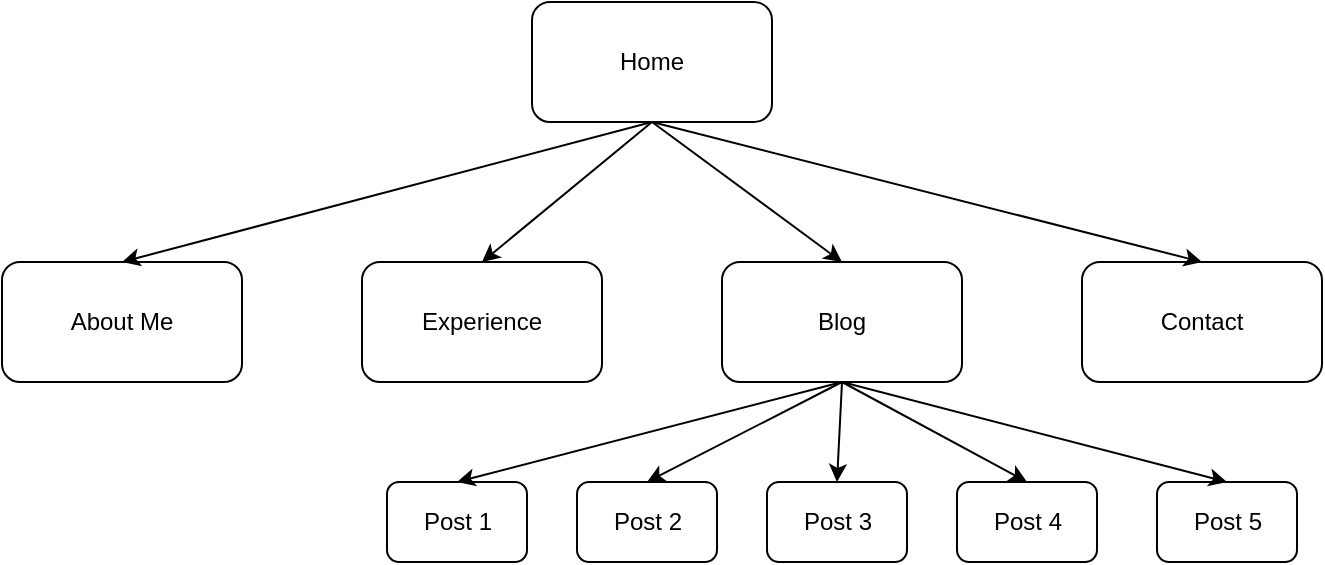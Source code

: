 <mxfile version="13.8.7" type="device"><diagram id="wqOgdMWV3ZjpxIE5xdR0" name="Page-1"><mxGraphModel dx="1006" dy="685" grid="1" gridSize="10" guides="1" tooltips="1" connect="1" arrows="1" fold="1" page="1" pageScale="1" pageWidth="850" pageHeight="1100" math="0" shadow="0"><root><mxCell id="0"/><mxCell id="1" parent="0"/><mxCell id="plrWQrmISHe7LhI5ktdU-1" value="Home" style="rounded=1;whiteSpace=wrap;html=1;" parent="1" vertex="1"><mxGeometry x="365" y="90" width="120" height="60" as="geometry"/></mxCell><mxCell id="plrWQrmISHe7LhI5ktdU-2" value="About Me" style="rounded=1;whiteSpace=wrap;html=1;" parent="1" vertex="1"><mxGeometry x="100" y="220" width="120" height="60" as="geometry"/></mxCell><mxCell id="plrWQrmISHe7LhI5ktdU-3" value="Experience" style="rounded=1;whiteSpace=wrap;html=1;" parent="1" vertex="1"><mxGeometry x="280" y="220" width="120" height="60" as="geometry"/></mxCell><mxCell id="plrWQrmISHe7LhI5ktdU-4" value="Blog" style="rounded=1;whiteSpace=wrap;html=1;" parent="1" vertex="1"><mxGeometry x="460" y="220" width="120" height="60" as="geometry"/></mxCell><mxCell id="plrWQrmISHe7LhI5ktdU-5" value="Contact" style="rounded=1;whiteSpace=wrap;html=1;" parent="1" vertex="1"><mxGeometry x="640" y="220" width="120" height="60" as="geometry"/></mxCell><mxCell id="plrWQrmISHe7LhI5ktdU-6" value="" style="endArrow=classic;html=1;entryX=0.5;entryY=0;entryDx=0;entryDy=0;exitX=0.5;exitY=1;exitDx=0;exitDy=0;" parent="1" source="plrWQrmISHe7LhI5ktdU-1" target="plrWQrmISHe7LhI5ktdU-2" edge="1"><mxGeometry width="50" height="50" relative="1" as="geometry"><mxPoint x="180" y="170" as="sourcePoint"/><mxPoint x="230" y="120" as="targetPoint"/></mxGeometry></mxCell><mxCell id="plrWQrmISHe7LhI5ktdU-7" value="" style="endArrow=classic;html=1;exitX=0.5;exitY=1;exitDx=0;exitDy=0;entryX=0.5;entryY=0;entryDx=0;entryDy=0;" parent="1" source="plrWQrmISHe7LhI5ktdU-1" target="plrWQrmISHe7LhI5ktdU-3" edge="1"><mxGeometry width="50" height="50" relative="1" as="geometry"><mxPoint x="330" y="190" as="sourcePoint"/><mxPoint x="400" y="170" as="targetPoint"/></mxGeometry></mxCell><mxCell id="plrWQrmISHe7LhI5ktdU-8" value="" style="endArrow=classic;html=1;exitX=0.5;exitY=1;exitDx=0;exitDy=0;entryX=0.5;entryY=0;entryDx=0;entryDy=0;" parent="1" source="plrWQrmISHe7LhI5ktdU-1" target="plrWQrmISHe7LhI5ktdU-4" edge="1"><mxGeometry width="50" height="50" relative="1" as="geometry"><mxPoint x="520" y="190" as="sourcePoint"/><mxPoint x="570" y="140" as="targetPoint"/></mxGeometry></mxCell><mxCell id="plrWQrmISHe7LhI5ktdU-9" value="" style="endArrow=classic;html=1;exitX=0.5;exitY=1;exitDx=0;exitDy=0;entryX=0.5;entryY=0;entryDx=0;entryDy=0;" parent="1" source="plrWQrmISHe7LhI5ktdU-1" target="plrWQrmISHe7LhI5ktdU-5" edge="1"><mxGeometry width="50" height="50" relative="1" as="geometry"><mxPoint x="560" y="130" as="sourcePoint"/><mxPoint x="610" y="80" as="targetPoint"/></mxGeometry></mxCell><mxCell id="a_x1pNmf42yYF0YptIO--1" value="Post 1" style="rounded=1;whiteSpace=wrap;html=1;" vertex="1" parent="1"><mxGeometry x="292.5" y="330" width="70" height="40" as="geometry"/></mxCell><mxCell id="a_x1pNmf42yYF0YptIO--3" value="Post 3" style="rounded=1;whiteSpace=wrap;html=1;" vertex="1" parent="1"><mxGeometry x="482.5" y="330" width="70" height="40" as="geometry"/></mxCell><mxCell id="a_x1pNmf42yYF0YptIO--5" value="Post 4" style="rounded=1;whiteSpace=wrap;html=1;" vertex="1" parent="1"><mxGeometry x="577.5" y="330" width="70" height="40" as="geometry"/></mxCell><mxCell id="a_x1pNmf42yYF0YptIO--6" value="Post 5" style="rounded=1;whiteSpace=wrap;html=1;" vertex="1" parent="1"><mxGeometry x="677.5" y="330" width="70" height="40" as="geometry"/></mxCell><mxCell id="a_x1pNmf42yYF0YptIO--7" value="Post 2" style="rounded=1;whiteSpace=wrap;html=1;" vertex="1" parent="1"><mxGeometry x="387.5" y="330" width="70" height="40" as="geometry"/></mxCell><mxCell id="a_x1pNmf42yYF0YptIO--8" value="" style="endArrow=classic;html=1;exitX=0.5;exitY=1;exitDx=0;exitDy=0;entryX=0.5;entryY=0;entryDx=0;entryDy=0;" edge="1" parent="1" source="plrWQrmISHe7LhI5ktdU-4" target="a_x1pNmf42yYF0YptIO--1"><mxGeometry width="50" height="50" relative="1" as="geometry"><mxPoint x="520" y="280" as="sourcePoint"/><mxPoint x="615" y="350" as="targetPoint"/></mxGeometry></mxCell><mxCell id="a_x1pNmf42yYF0YptIO--9" value="" style="endArrow=classic;html=1;entryX=0.5;entryY=0;entryDx=0;entryDy=0;exitX=0.5;exitY=1;exitDx=0;exitDy=0;" edge="1" parent="1" source="plrWQrmISHe7LhI5ktdU-4" target="a_x1pNmf42yYF0YptIO--7"><mxGeometry width="50" height="50" relative="1" as="geometry"><mxPoint x="530" y="290" as="sourcePoint"/><mxPoint x="337.5" y="340" as="targetPoint"/></mxGeometry></mxCell><mxCell id="a_x1pNmf42yYF0YptIO--10" value="" style="endArrow=classic;html=1;exitX=0.5;exitY=1;exitDx=0;exitDy=0;entryX=0.5;entryY=0;entryDx=0;entryDy=0;" edge="1" parent="1" source="plrWQrmISHe7LhI5ktdU-4" target="a_x1pNmf42yYF0YptIO--3"><mxGeometry width="50" height="50" relative="1" as="geometry"><mxPoint x="420" y="500" as="sourcePoint"/><mxPoint x="470" y="450" as="targetPoint"/></mxGeometry></mxCell><mxCell id="a_x1pNmf42yYF0YptIO--11" value="" style="endArrow=classic;html=1;exitX=0.5;exitY=1;exitDx=0;exitDy=0;entryX=0.5;entryY=0;entryDx=0;entryDy=0;" edge="1" parent="1" source="plrWQrmISHe7LhI5ktdU-4" target="a_x1pNmf42yYF0YptIO--5"><mxGeometry width="50" height="50" relative="1" as="geometry"><mxPoint x="460" y="530" as="sourcePoint"/><mxPoint x="510" y="480" as="targetPoint"/></mxGeometry></mxCell><mxCell id="a_x1pNmf42yYF0YptIO--12" value="" style="endArrow=classic;html=1;exitX=0.5;exitY=1;exitDx=0;exitDy=0;entryX=0.5;entryY=0;entryDx=0;entryDy=0;" edge="1" parent="1" source="plrWQrmISHe7LhI5ktdU-4" target="a_x1pNmf42yYF0YptIO--6"><mxGeometry width="50" height="50" relative="1" as="geometry"><mxPoint x="550" y="570" as="sourcePoint"/><mxPoint x="600" y="520" as="targetPoint"/></mxGeometry></mxCell></root></mxGraphModel></diagram></mxfile>